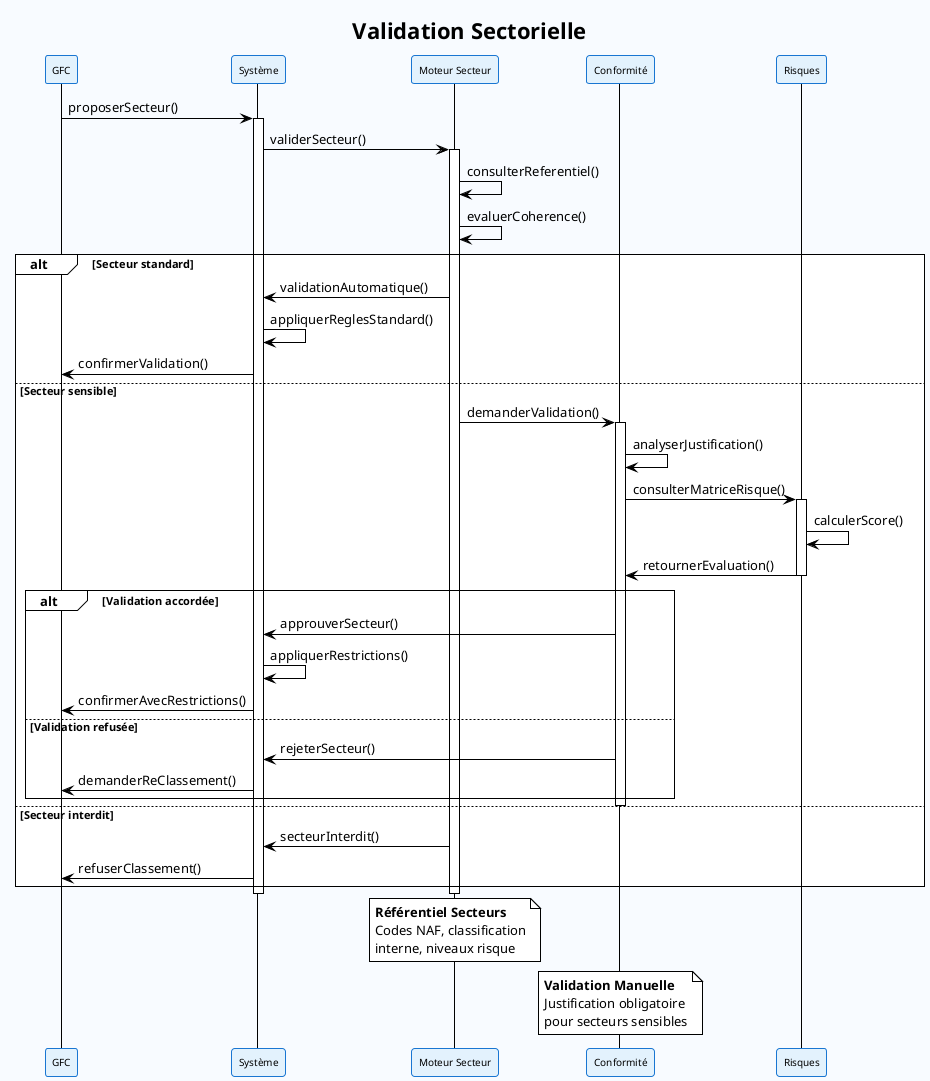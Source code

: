 @startuml Sequence_ValidationSectorielle
!theme plain
skinparam backgroundColor #F8FBFF
skinparam participant {
    BackgroundColor #E3F2FD
    BorderColor #1976D2
    FontSize 10
}
skinparam note FontSize 8

title Validation Sectorielle

participant "GFC" as G
participant "Système" as S
participant "Moteur Secteur" as M
participant "Conformité" as C
participant "Risques" as R

G -> S: proposerSecteur()
activate S

S -> M: validerSecteur()
activate M

M -> M: consulterReferentiel()
M -> M: evaluerCoherence()

alt Secteur standard
    M -> S: validationAutomatique()
    S -> S: appliquerReglesStandard()
    S -> G: confirmerValidation()
    
else Secteur sensible
    M -> C: demanderValidation()
    activate C
    
    C -> C: analyserJustification()
    C -> R: consulterMatriceRisque()
    activate R
    
    R -> R: calculerScore()
    R -> C: retournerEvaluation()
    deactivate R
    
    alt Validation accordée
        C -> S: approuverSecteur()
        S -> S: appliquerRestrictions()
        S -> G: confirmerAvecRestrictions()
    else Validation refusée
        C -> S: rejeterSecteur()
        S -> G: demanderReClassement()
    end
    
    deactivate C

else Secteur interdit
    M -> S: secteurInterdit()
    S -> G: refuserClassement()
end

deactivate M
deactivate S

note over M
**Référentiel Secteurs**
Codes NAF, classification
interne, niveaux risque
end note

note over C
**Validation Manuelle**
Justification obligatoire
pour secteurs sensibles
end note

@enduml
